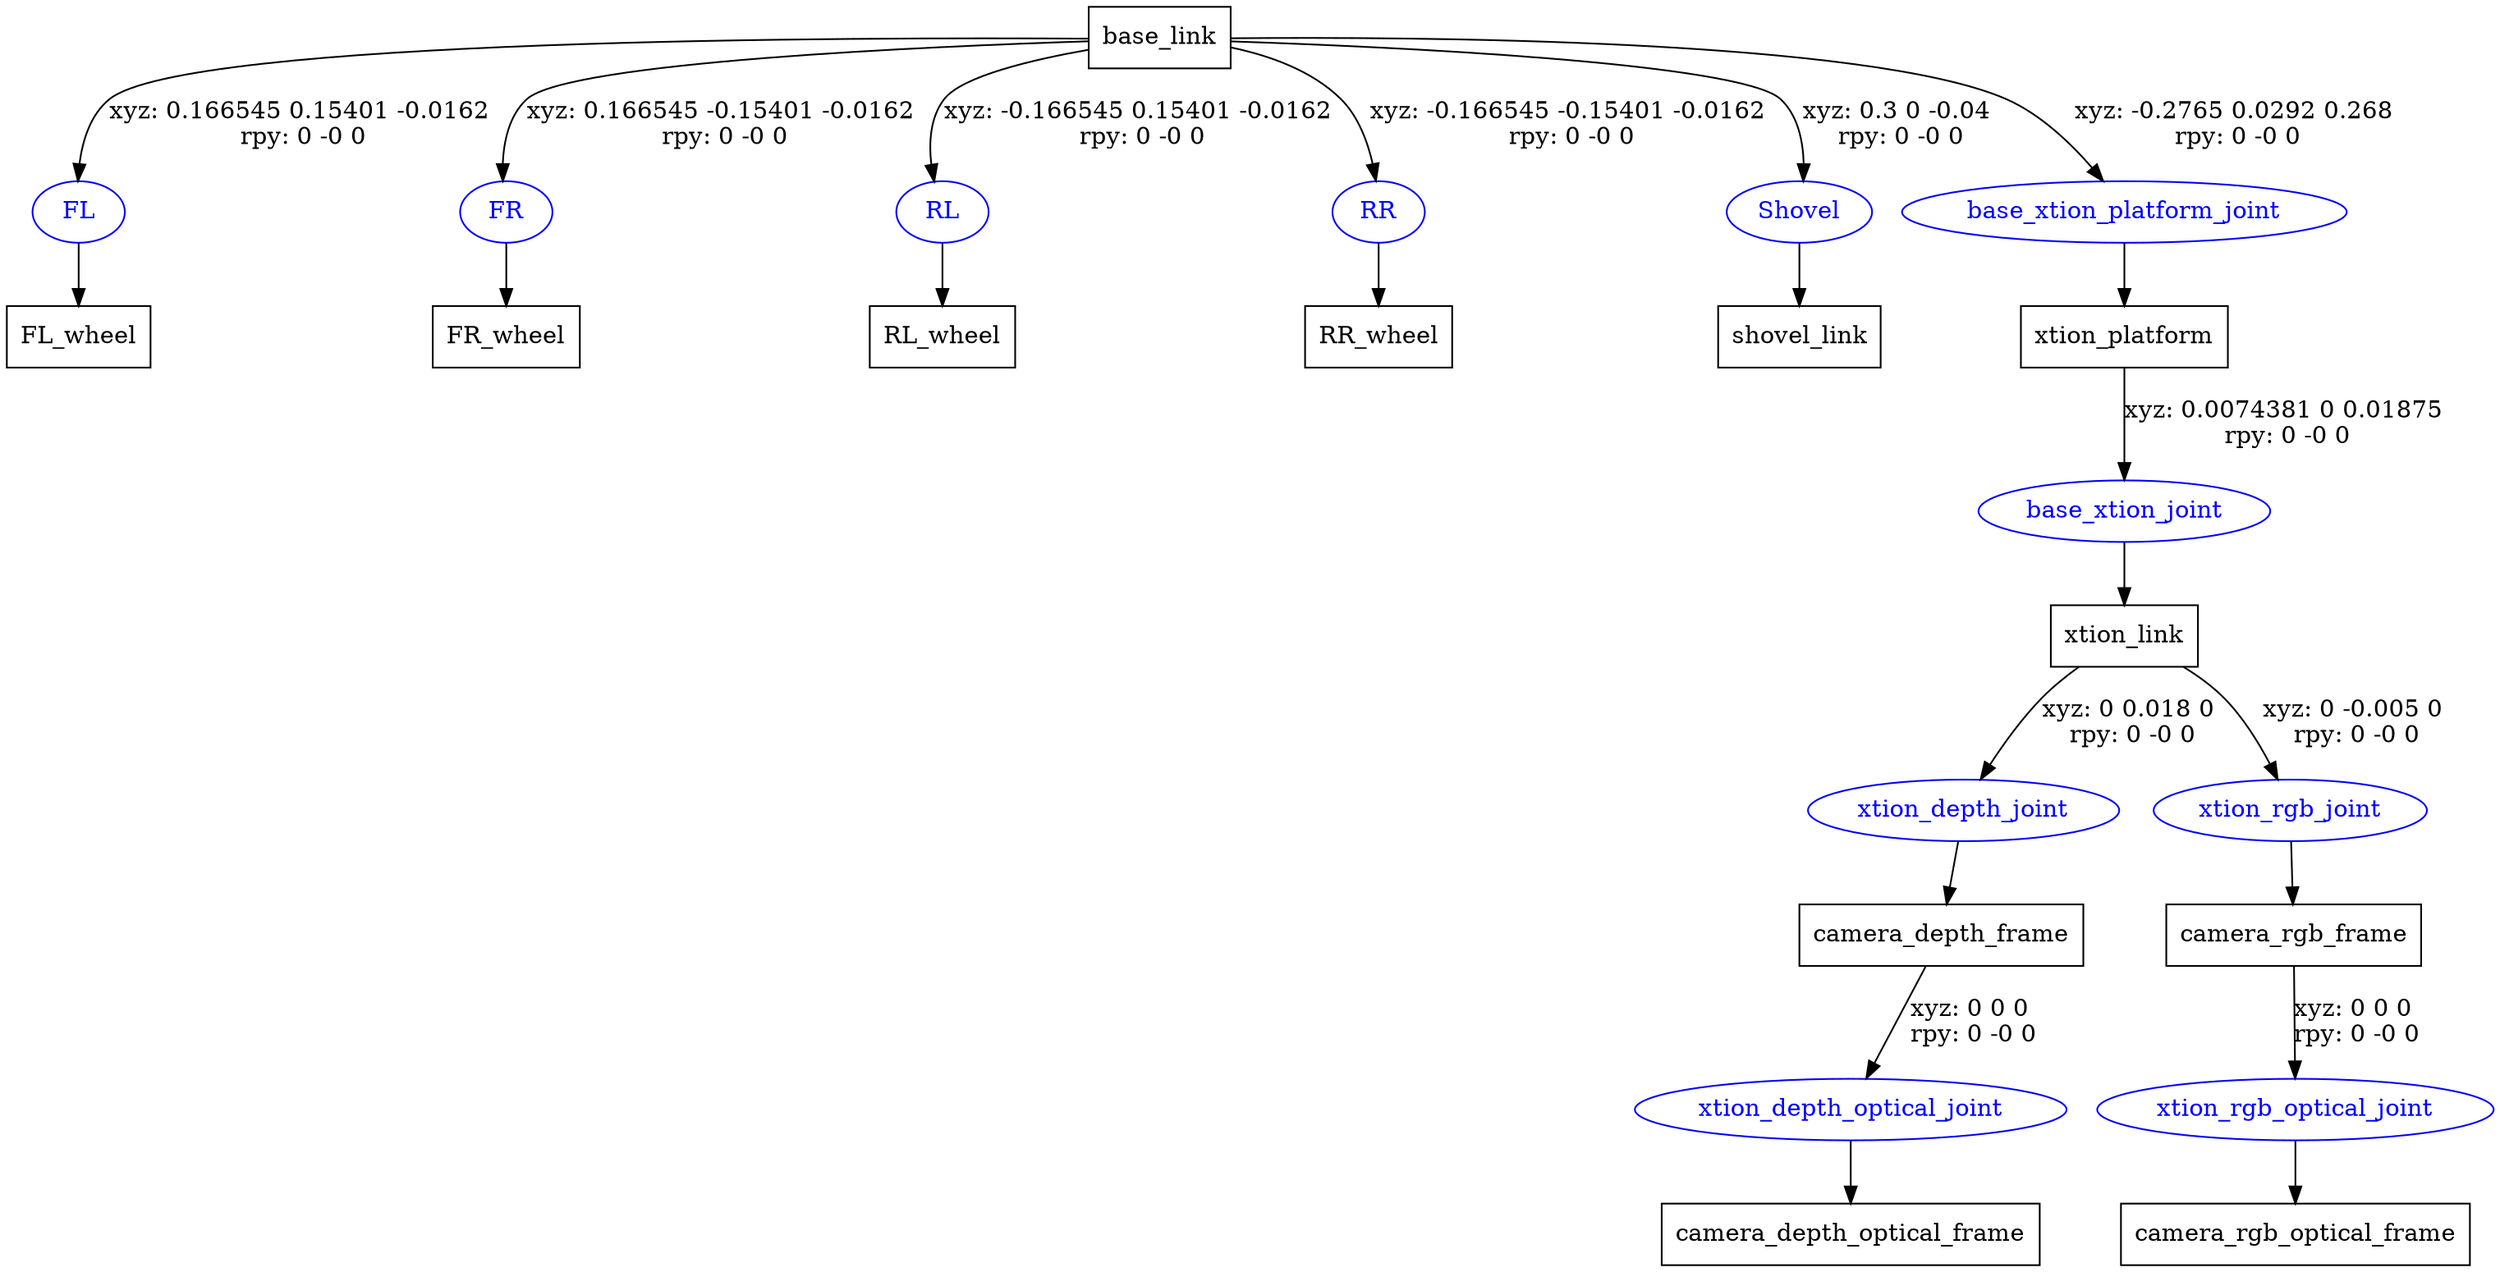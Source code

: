 digraph G {
node [shape=box];
"base_link" [label="base_link"];
"FL_wheel" [label="FL_wheel"];
"FR_wheel" [label="FR_wheel"];
"RL_wheel" [label="RL_wheel"];
"RR_wheel" [label="RR_wheel"];
"shovel_link" [label="shovel_link"];
"xtion_platform" [label="xtion_platform"];
"xtion_link" [label="xtion_link"];
"camera_depth_frame" [label="camera_depth_frame"];
"camera_depth_optical_frame" [label="camera_depth_optical_frame"];
"camera_rgb_frame" [label="camera_rgb_frame"];
"camera_rgb_optical_frame" [label="camera_rgb_optical_frame"];
node [shape=ellipse, color=blue, fontcolor=blue];
"base_link" -> "FL" [label="xyz: 0.166545 0.15401 -0.0162 \nrpy: 0 -0 0"]
"FL" -> "FL_wheel"
"base_link" -> "FR" [label="xyz: 0.166545 -0.15401 -0.0162 \nrpy: 0 -0 0"]
"FR" -> "FR_wheel"
"base_link" -> "RL" [label="xyz: -0.166545 0.15401 -0.0162 \nrpy: 0 -0 0"]
"RL" -> "RL_wheel"
"base_link" -> "RR" [label="xyz: -0.166545 -0.15401 -0.0162 \nrpy: 0 -0 0"]
"RR" -> "RR_wheel"
"base_link" -> "Shovel" [label="xyz: 0.3 0 -0.04 \nrpy: 0 -0 0"]
"Shovel" -> "shovel_link"
"base_link" -> "base_xtion_platform_joint" [label="xyz: -0.2765 0.0292 0.268 \nrpy: 0 -0 0"]
"base_xtion_platform_joint" -> "xtion_platform"
"xtion_platform" -> "base_xtion_joint" [label="xyz: 0.0074381 0 0.01875 \nrpy: 0 -0 0"]
"base_xtion_joint" -> "xtion_link"
"xtion_link" -> "xtion_depth_joint" [label="xyz: 0 0.018 0 \nrpy: 0 -0 0"]
"xtion_depth_joint" -> "camera_depth_frame"
"camera_depth_frame" -> "xtion_depth_optical_joint" [label="xyz: 0 0 0 \nrpy: 0 -0 0"]
"xtion_depth_optical_joint" -> "camera_depth_optical_frame"
"xtion_link" -> "xtion_rgb_joint" [label="xyz: 0 -0.005 0 \nrpy: 0 -0 0"]
"xtion_rgb_joint" -> "camera_rgb_frame"
"camera_rgb_frame" -> "xtion_rgb_optical_joint" [label="xyz: 0 0 0 \nrpy: 0 -0 0"]
"xtion_rgb_optical_joint" -> "camera_rgb_optical_frame"
}
